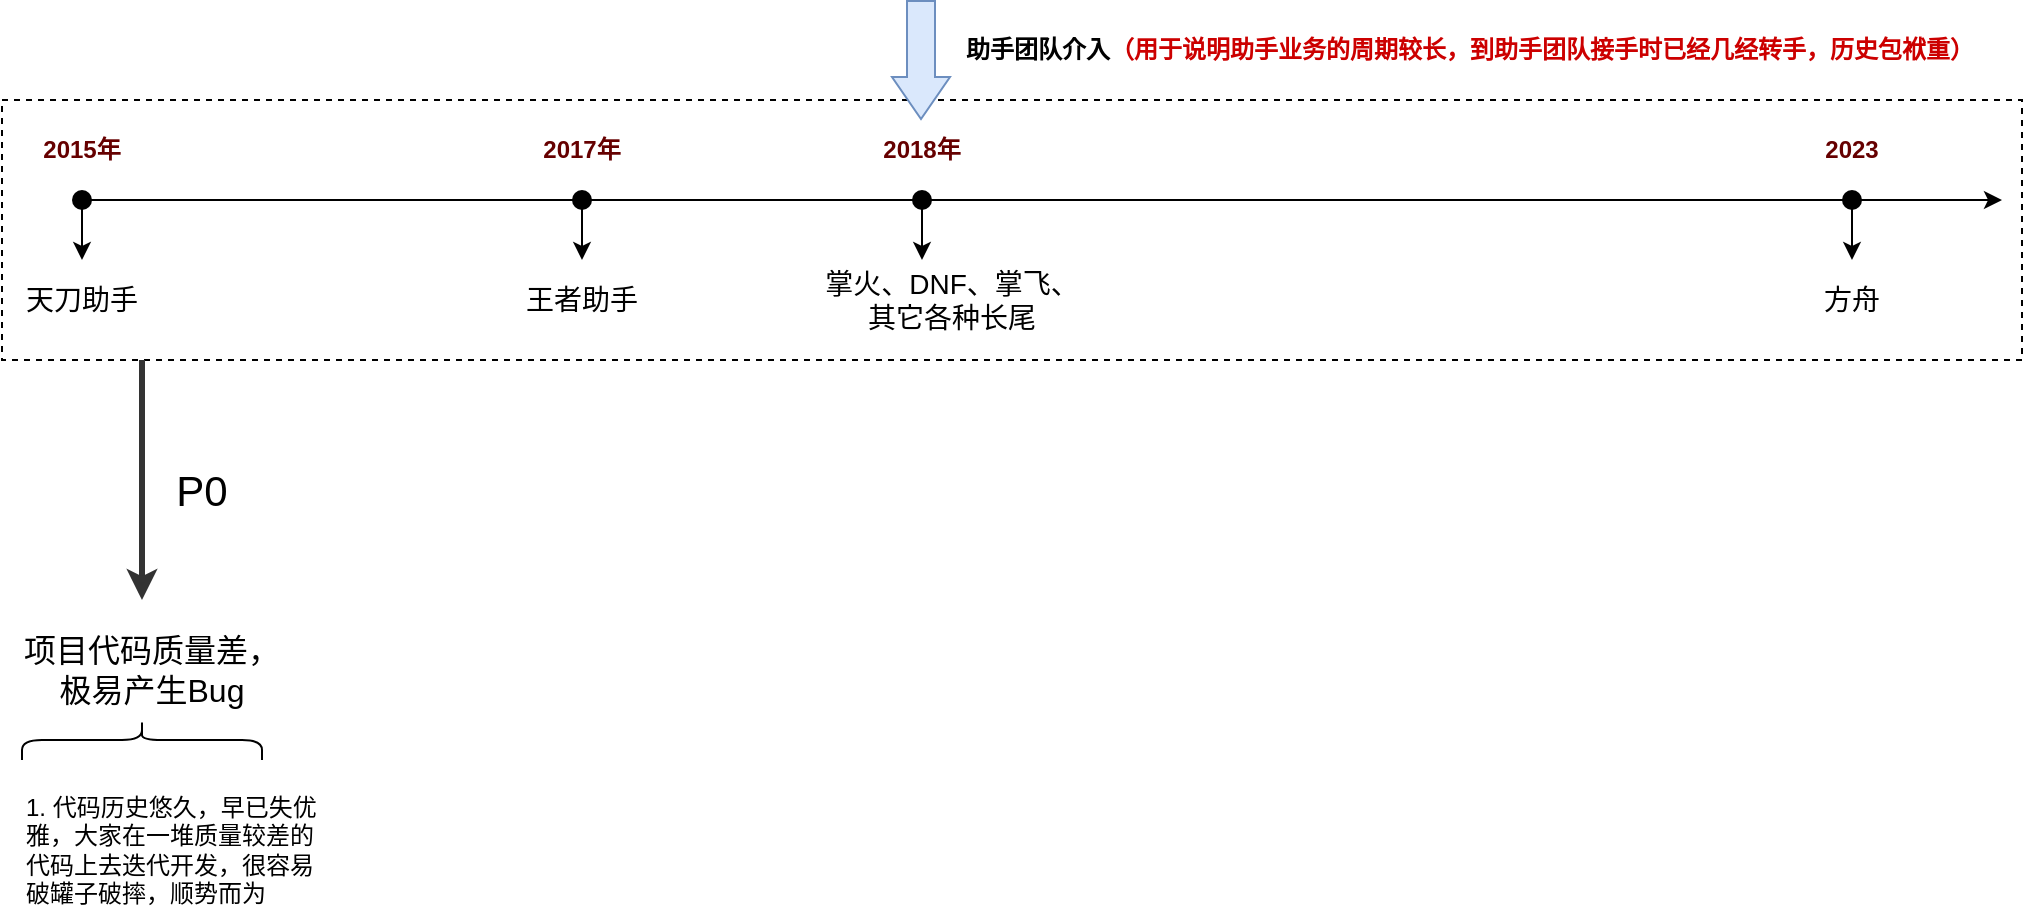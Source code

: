 <mxfile version="21.2.1" type="github">
  <diagram name="第 1 页" id="eiPTsz_sVFmBQd02ulrV">
    <mxGraphModel dx="1242" dy="738" grid="1" gridSize="10" guides="1" tooltips="1" connect="1" arrows="1" fold="1" page="1" pageScale="1" pageWidth="827" pageHeight="1169" math="0" shadow="0">
      <root>
        <mxCell id="0" />
        <mxCell id="1" parent="0" />
        <mxCell id="7GXHMdeB85PLB1f1P6ik-23" value="" style="rounded=0;whiteSpace=wrap;html=1;dashed=1;" vertex="1" parent="1">
          <mxGeometry y="160" width="1010" height="130" as="geometry" />
        </mxCell>
        <mxCell id="7GXHMdeB85PLB1f1P6ik-1" value="" style="endArrow=classic;html=1;rounded=0;" edge="1" parent="1" source="7GXHMdeB85PLB1f1P6ik-2">
          <mxGeometry width="50" height="50" relative="1" as="geometry">
            <mxPoint x="40" y="210" as="sourcePoint" />
            <mxPoint x="1000" y="210" as="targetPoint" />
          </mxGeometry>
        </mxCell>
        <mxCell id="7GXHMdeB85PLB1f1P6ik-12" style="edgeStyle=orthogonalEdgeStyle;rounded=0;orthogonalLoop=1;jettySize=auto;html=1;" edge="1" parent="1" source="7GXHMdeB85PLB1f1P6ik-2">
          <mxGeometry relative="1" as="geometry">
            <mxPoint x="40" y="240" as="targetPoint" />
          </mxGeometry>
        </mxCell>
        <mxCell id="7GXHMdeB85PLB1f1P6ik-2" value="" style="shape=waypoint;sketch=0;fillStyle=solid;size=6;pointerEvents=1;points=[];fillColor=none;resizable=0;rotatable=0;perimeter=centerPerimeter;snapToPoint=1;strokeWidth=3;" vertex="1" parent="1">
          <mxGeometry x="30" y="200" width="20" height="20" as="geometry" />
        </mxCell>
        <mxCell id="7GXHMdeB85PLB1f1P6ik-3" value="天刀助手" style="text;html=1;strokeColor=none;fillColor=none;align=center;verticalAlign=middle;whiteSpace=wrap;rounded=0;fontSize=14;" vertex="1" parent="1">
          <mxGeometry x="10" y="250" width="60" height="20" as="geometry" />
        </mxCell>
        <mxCell id="7GXHMdeB85PLB1f1P6ik-4" value="2015年" style="text;html=1;strokeColor=none;fillColor=none;align=center;verticalAlign=middle;whiteSpace=wrap;rounded=0;fontColor=#660000;fontStyle=1" vertex="1" parent="1">
          <mxGeometry x="10" y="170" width="60" height="30" as="geometry" />
        </mxCell>
        <mxCell id="7GXHMdeB85PLB1f1P6ik-13" style="edgeStyle=orthogonalEdgeStyle;rounded=0;orthogonalLoop=1;jettySize=auto;html=1;" edge="1" parent="1" source="7GXHMdeB85PLB1f1P6ik-14">
          <mxGeometry relative="1" as="geometry">
            <mxPoint x="460" y="240" as="targetPoint" />
          </mxGeometry>
        </mxCell>
        <mxCell id="7GXHMdeB85PLB1f1P6ik-14" value="" style="shape=waypoint;sketch=0;fillStyle=solid;size=6;pointerEvents=1;points=[];fillColor=none;resizable=0;rotatable=0;perimeter=centerPerimeter;snapToPoint=1;strokeWidth=3;" vertex="1" parent="1">
          <mxGeometry x="450" y="200" width="20" height="20" as="geometry" />
        </mxCell>
        <mxCell id="7GXHMdeB85PLB1f1P6ik-15" value="掌火、DNF、掌飞、其它各种长尾" style="text;html=1;strokeColor=none;fillColor=none;align=center;verticalAlign=middle;whiteSpace=wrap;rounded=0;fontSize=14;" vertex="1" parent="1">
          <mxGeometry x="410" y="245" width="130" height="30" as="geometry" />
        </mxCell>
        <mxCell id="7GXHMdeB85PLB1f1P6ik-16" value="2018年" style="text;html=1;strokeColor=none;fillColor=none;align=center;verticalAlign=middle;whiteSpace=wrap;rounded=0;fontColor=#660000;fontStyle=1" vertex="1" parent="1">
          <mxGeometry x="430" y="170" width="60" height="30" as="geometry" />
        </mxCell>
        <mxCell id="7GXHMdeB85PLB1f1P6ik-19" style="edgeStyle=orthogonalEdgeStyle;rounded=0;orthogonalLoop=1;jettySize=auto;html=1;" edge="1" parent="1" source="7GXHMdeB85PLB1f1P6ik-20">
          <mxGeometry relative="1" as="geometry">
            <mxPoint x="925" y="240" as="targetPoint" />
          </mxGeometry>
        </mxCell>
        <mxCell id="7GXHMdeB85PLB1f1P6ik-20" value="" style="shape=waypoint;sketch=0;fillStyle=solid;size=6;pointerEvents=1;points=[];fillColor=none;resizable=0;rotatable=0;perimeter=centerPerimeter;snapToPoint=1;strokeWidth=3;" vertex="1" parent="1">
          <mxGeometry x="915" y="200" width="20" height="20" as="geometry" />
        </mxCell>
        <mxCell id="7GXHMdeB85PLB1f1P6ik-21" value="方舟" style="text;html=1;strokeColor=none;fillColor=none;align=center;verticalAlign=middle;whiteSpace=wrap;rounded=0;fontSize=14;" vertex="1" parent="1">
          <mxGeometry x="860" y="245" width="130" height="30" as="geometry" />
        </mxCell>
        <mxCell id="7GXHMdeB85PLB1f1P6ik-22" value="2023" style="text;html=1;strokeColor=none;fillColor=none;align=center;verticalAlign=middle;whiteSpace=wrap;rounded=0;fontColor=#660000;fontStyle=1" vertex="1" parent="1">
          <mxGeometry x="895" y="170" width="60" height="30" as="geometry" />
        </mxCell>
        <mxCell id="7GXHMdeB85PLB1f1P6ik-24" value="" style="shape=flexArrow;endArrow=classic;html=1;rounded=0;width=14;endSize=6.67;fillColor=#dae8fc;strokeColor=#6c8ebf;endWidth=14;" edge="1" parent="1">
          <mxGeometry width="50" height="50" relative="1" as="geometry">
            <mxPoint x="459.5" y="110" as="sourcePoint" />
            <mxPoint x="459.5" y="170" as="targetPoint" />
          </mxGeometry>
        </mxCell>
        <mxCell id="7GXHMdeB85PLB1f1P6ik-25" value="助手团队介入&lt;font color=&quot;#cc0000&quot;&gt;（用于说明助手业务的周期较长，到助手团队接手时已经几经转手，历史包袱重）&lt;/font&gt;" style="text;html=1;strokeColor=none;fillColor=none;align=left;verticalAlign=middle;whiteSpace=wrap;rounded=0;fontStyle=1" vertex="1" parent="1">
          <mxGeometry x="480" y="120" width="540" height="30" as="geometry" />
        </mxCell>
        <mxCell id="7GXHMdeB85PLB1f1P6ik-29" value="" style="endArrow=classic;html=1;rounded=0;strokeWidth=3;strokeColor=#333333;" edge="1" parent="1">
          <mxGeometry width="50" height="50" relative="1" as="geometry">
            <mxPoint x="70" y="290" as="sourcePoint" />
            <mxPoint x="70" y="410" as="targetPoint" />
          </mxGeometry>
        </mxCell>
        <mxCell id="7GXHMdeB85PLB1f1P6ik-30" value="P0" style="text;html=1;strokeColor=none;fillColor=none;align=center;verticalAlign=middle;whiteSpace=wrap;rounded=0;strokeWidth=2;fontSize=21;" vertex="1" parent="1">
          <mxGeometry x="70" y="340" width="60" height="30" as="geometry" />
        </mxCell>
        <mxCell id="7GXHMdeB85PLB1f1P6ik-31" style="edgeStyle=orthogonalEdgeStyle;rounded=0;orthogonalLoop=1;jettySize=auto;html=1;" edge="1" parent="1" source="7GXHMdeB85PLB1f1P6ik-32">
          <mxGeometry relative="1" as="geometry">
            <mxPoint x="290" y="240" as="targetPoint" />
          </mxGeometry>
        </mxCell>
        <mxCell id="7GXHMdeB85PLB1f1P6ik-32" value="" style="shape=waypoint;sketch=0;fillStyle=solid;size=6;pointerEvents=1;points=[];fillColor=none;resizable=0;rotatable=0;perimeter=centerPerimeter;snapToPoint=1;strokeWidth=3;" vertex="1" parent="1">
          <mxGeometry x="280" y="200" width="20" height="20" as="geometry" />
        </mxCell>
        <mxCell id="7GXHMdeB85PLB1f1P6ik-33" value="王者助手" style="text;html=1;strokeColor=none;fillColor=none;align=center;verticalAlign=middle;whiteSpace=wrap;rounded=0;fontSize=14;" vertex="1" parent="1">
          <mxGeometry x="260" y="250" width="60" height="20" as="geometry" />
        </mxCell>
        <mxCell id="7GXHMdeB85PLB1f1P6ik-34" value="2017年" style="text;html=1;strokeColor=none;fillColor=none;align=center;verticalAlign=middle;whiteSpace=wrap;rounded=0;fontColor=#660000;fontStyle=1" vertex="1" parent="1">
          <mxGeometry x="260" y="170" width="60" height="30" as="geometry" />
        </mxCell>
        <mxCell id="7GXHMdeB85PLB1f1P6ik-37" value="项目代码质量差，极易产生Bug" style="text;html=1;strokeColor=none;fillColor=none;align=center;verticalAlign=middle;whiteSpace=wrap;rounded=0;fontSize=16;" vertex="1" parent="1">
          <mxGeometry x="10" y="400" width="130" height="90" as="geometry" />
        </mxCell>
        <mxCell id="7GXHMdeB85PLB1f1P6ik-40" value="" style="shape=curlyBracket;whiteSpace=wrap;html=1;rounded=1;flipH=1;labelPosition=right;verticalLabelPosition=middle;align=left;verticalAlign=middle;rotation=-90;" vertex="1" parent="1">
          <mxGeometry x="60" y="420" width="20" height="120" as="geometry" />
        </mxCell>
        <mxCell id="7GXHMdeB85PLB1f1P6ik-41" value="1. 代码历史悠久，早已失优雅，大家在一堆质量较差的代码上去迭代开发，很容易破罐子破摔，顺势而为" style="text;html=1;strokeColor=none;fillColor=none;align=left;verticalAlign=middle;whiteSpace=wrap;rounded=0;" vertex="1" parent="1">
          <mxGeometry x="10" y="520" width="150" height="30" as="geometry" />
        </mxCell>
      </root>
    </mxGraphModel>
  </diagram>
</mxfile>
